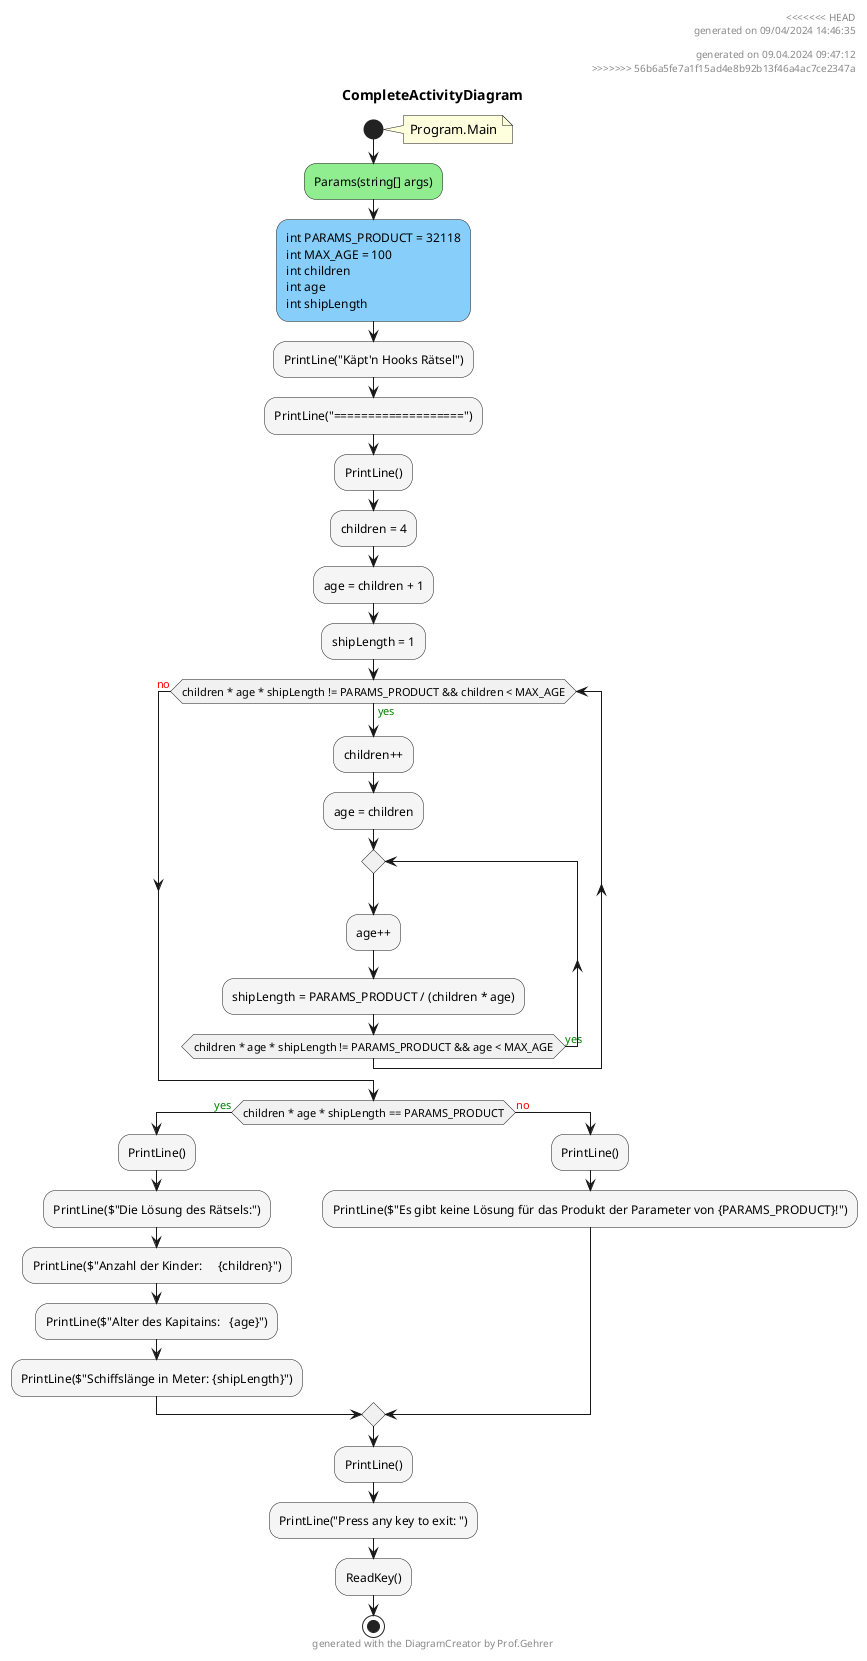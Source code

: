 @startuml CompleteActivityDiagram
header
<<<<<<< HEAD
generated on 09/04/2024 14:46:35
=======
generated on 09.04.2024 09:47:12
>>>>>>> 56b6a5fe7a1f15ad4e8b92b13f46a4ac7ce2347a
end header
title CompleteActivityDiagram
start
note right:  Program.Main
#LightGreen:Params(string[] args);
#LightSkyBlue:int PARAMS_PRODUCT = 32118\nint MAX_AGE = 100\nint children\nint age\nint shipLength;
#WhiteSmoke:PrintLine("Käpt'n Hooks Rätsel");
#WhiteSmoke:PrintLine("===================");
#WhiteSmoke:PrintLine();
#WhiteSmoke:children = 4;
#WhiteSmoke:age = children + 1;
#WhiteSmoke:shipLength = 1;
while (children * age * shipLength != PARAMS_PRODUCT && children < MAX_AGE) is (<color:green>yes)
        #WhiteSmoke:children++;
        #WhiteSmoke:age = children;
        repeat
                #WhiteSmoke:age++;
                #WhiteSmoke:shipLength = PARAMS_PRODUCT / (children * age);
        repeat while (children * age * shipLength != PARAMS_PRODUCT && age < MAX_AGE) is (<color:green>yes)
endwhile (<color:red>no)
if (children * age * shipLength == PARAMS_PRODUCT) then (<color:green>yes)
        #WhiteSmoke:PrintLine();
        #WhiteSmoke:PrintLine($"Die Lösung des Rätsels:");
        #WhiteSmoke:PrintLine($"Anzahl der Kinder:     {children}");
        #WhiteSmoke:PrintLine($"Alter des Kapitains:   {age}");
        #WhiteSmoke:PrintLine($"Schiffslänge in Meter: {shipLength}");
    else (<color:red>no)
            #WhiteSmoke:PrintLine();
            #WhiteSmoke:PrintLine($"Es gibt keine Lösung für das Produkt der Parameter von {PARAMS_PRODUCT}!");
endif
#WhiteSmoke:PrintLine();
#WhiteSmoke:PrintLine("Press any key to exit: ");
#WhiteSmoke:ReadKey();
stop
footer
generated with the DiagramCreator by Prof.Gehrer
end footer
@enduml
